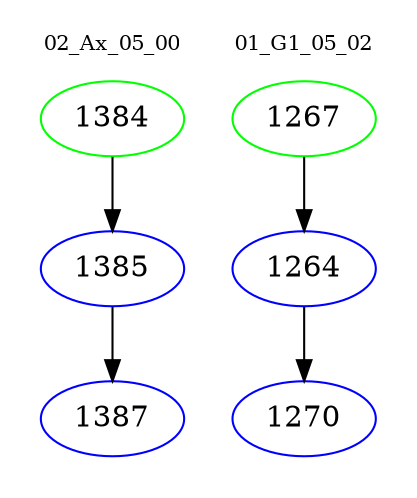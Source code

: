 digraph{
subgraph cluster_0 {
color = white
label = "02_Ax_05_00";
fontsize=10;
T0_1384 [label="1384", color="green"]
T0_1384 -> T0_1385 [color="black"]
T0_1385 [label="1385", color="blue"]
T0_1385 -> T0_1387 [color="black"]
T0_1387 [label="1387", color="blue"]
}
subgraph cluster_1 {
color = white
label = "01_G1_05_02";
fontsize=10;
T1_1267 [label="1267", color="green"]
T1_1267 -> T1_1264 [color="black"]
T1_1264 [label="1264", color="blue"]
T1_1264 -> T1_1270 [color="black"]
T1_1270 [label="1270", color="blue"]
}
}
